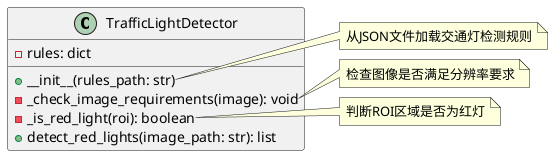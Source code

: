 @startuml TrafficLightDetector

class TrafficLightDetector {
  - rules: dict
  + __init__(rules_path: str)
  - _check_image_requirements(image): void
  - _is_red_light(roi): boolean
  + detect_red_lights(image_path: str): list
}

note right of TrafficLightDetector::__init__
  从JSON文件加载交通灯检测规则
end note

note right of TrafficLightDetector::_check_image_requirements
  检查图像是否满足分辨率要求
end note

note right of TrafficLightDetector::_is_red_light
  判断ROI区域是否为红灯
end note

@enduml

@startuml TrafficLightDetectorFlow
start
:加载规则文件;

partition detect_red_lights {
  :检查文件格式;
  :读取图像;
  :检查图像分辨率要求;
  :转换到HSV色彩空间;
  :创建红色掩码;
  :查找轮廓;
  
  repeat
    :获取边界框;
    if (边界框大小在规则范围内?) then (yes)
      :提取ROI;
      if (是红灯?) then (yes)
        :添加到红灯列表;
      endif
    endif
  repeat while (还有更多轮廓 && 未超过最大红灯数量限制)
  
  if (需要保存标注图像?) then (yes)
    :绘制边界框和标签;
    :保存标注后的图像;
  endif
}

:返回红灯位置列表;
stop
@enduml